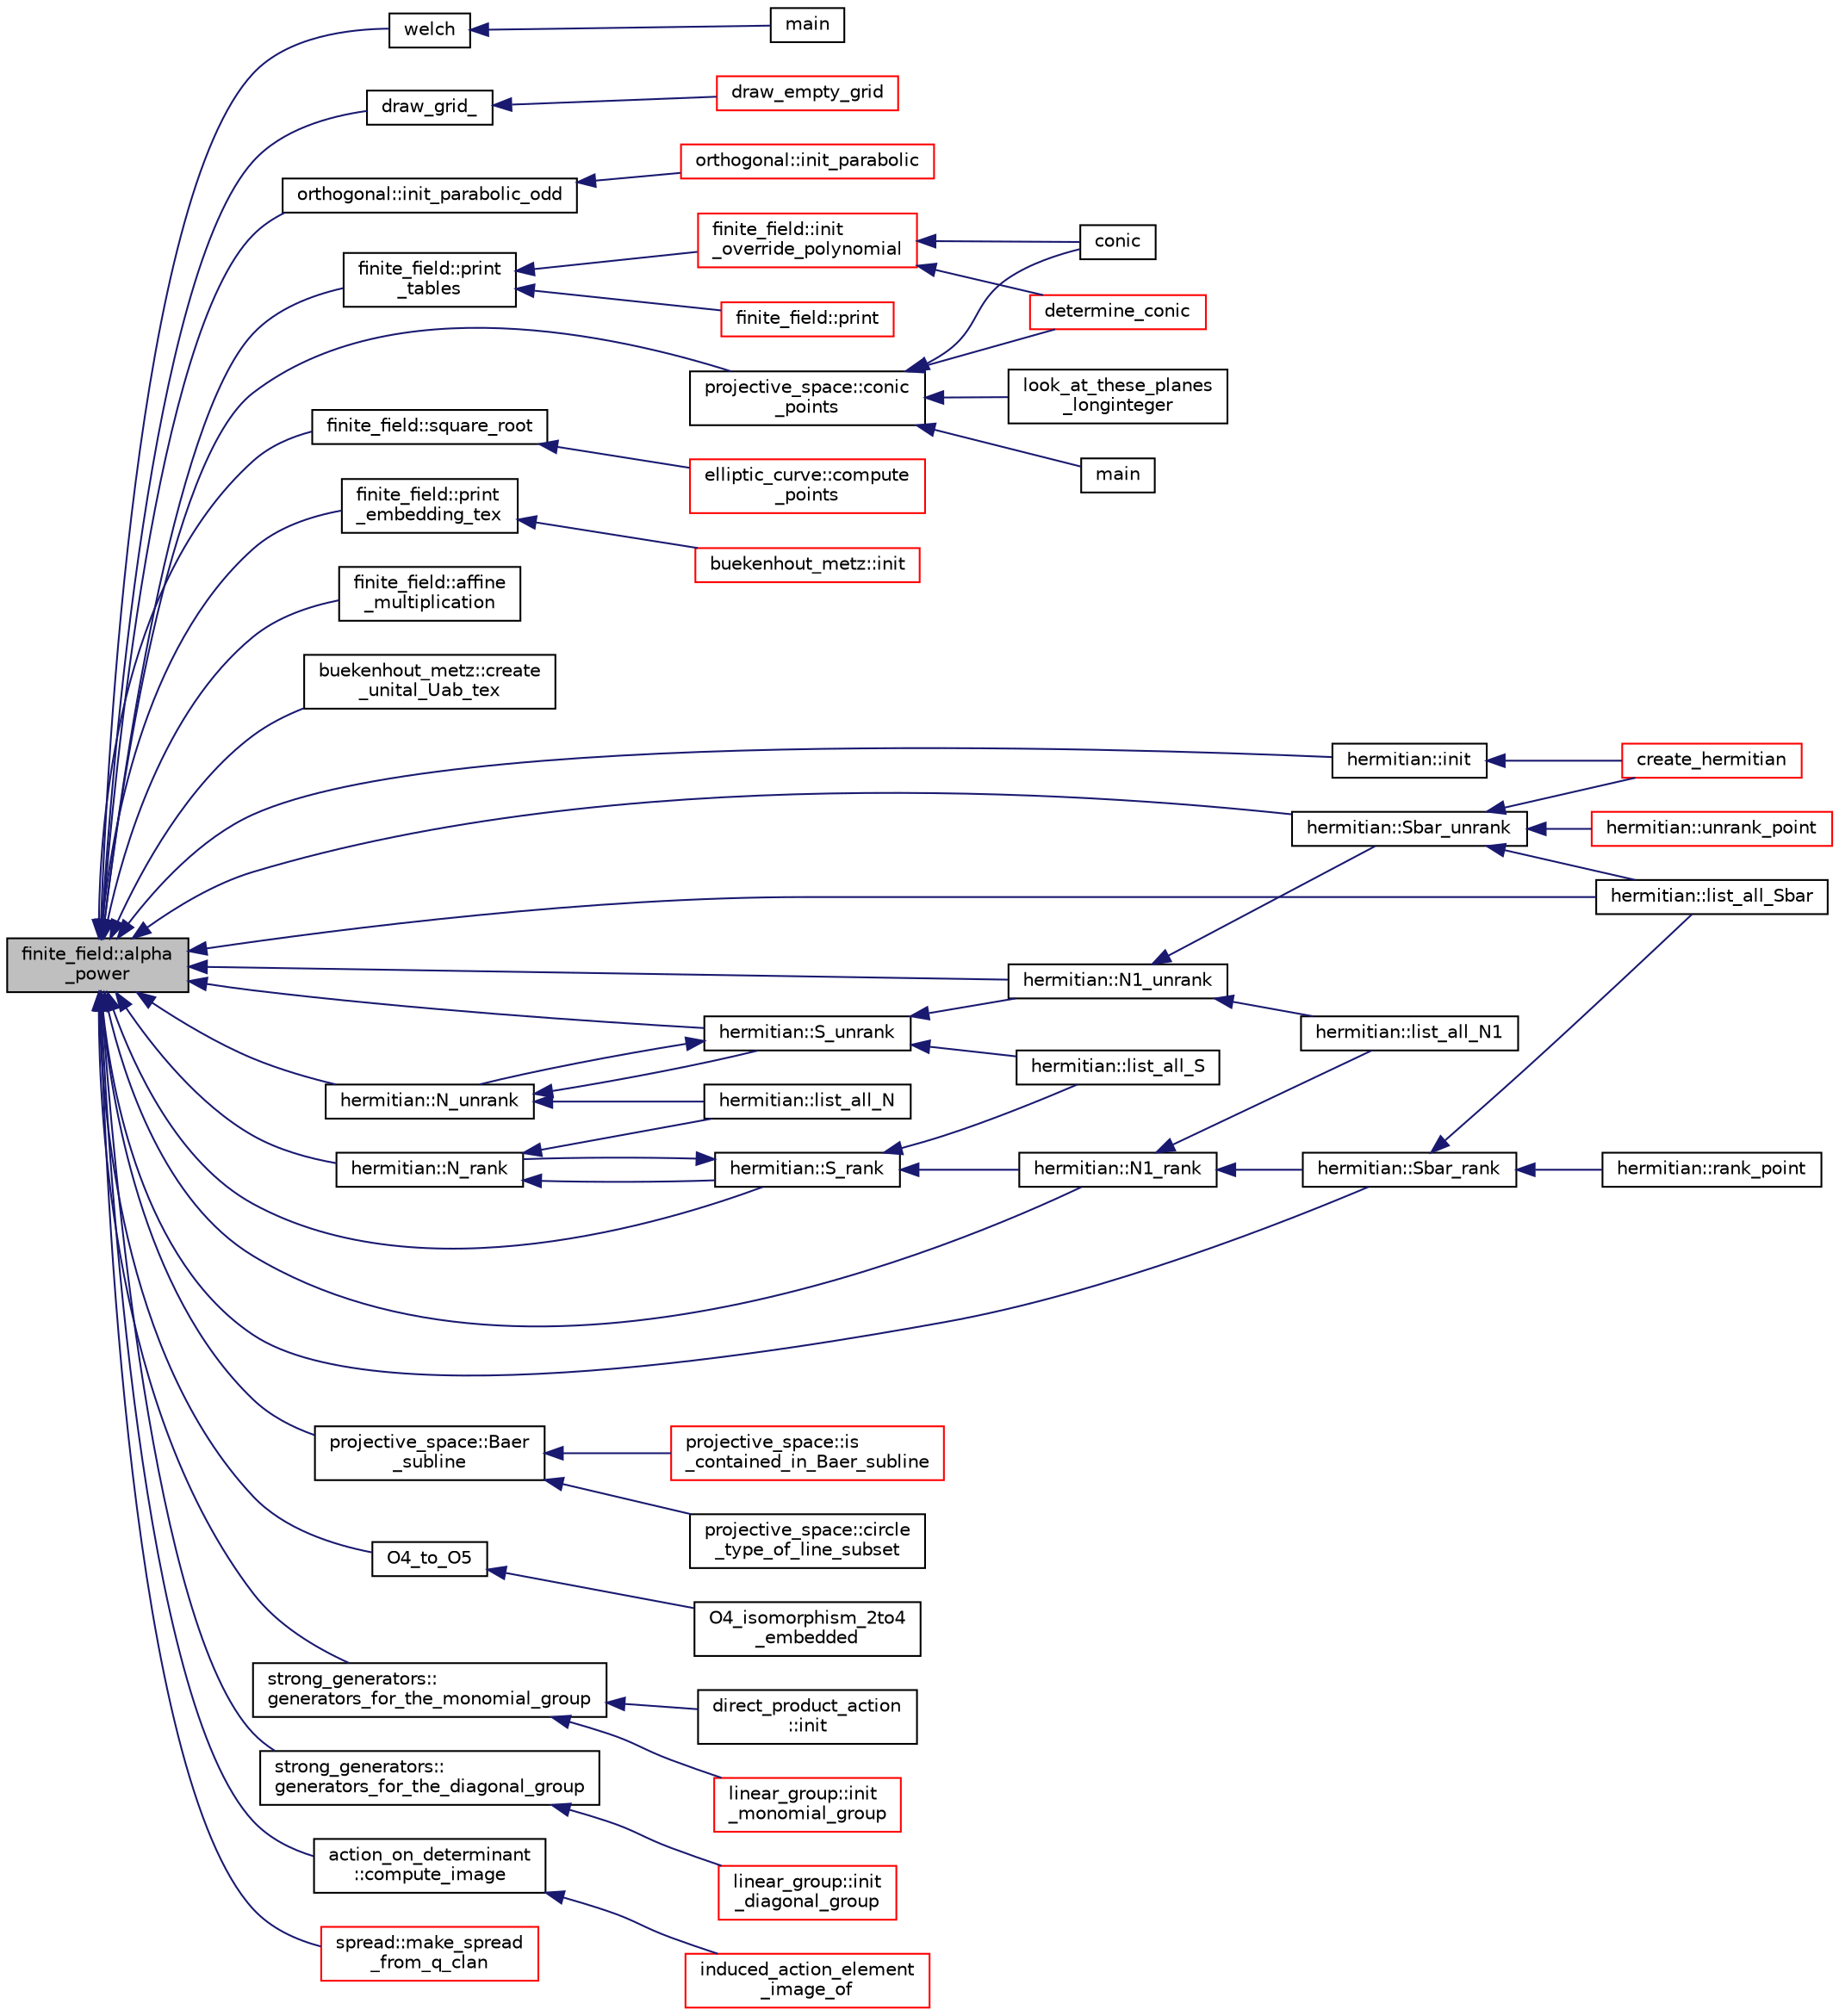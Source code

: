 digraph "finite_field::alpha_power"
{
  edge [fontname="Helvetica",fontsize="10",labelfontname="Helvetica",labelfontsize="10"];
  node [fontname="Helvetica",fontsize="10",shape=record];
  rankdir="LR";
  Node1436 [label="finite_field::alpha\l_power",height=0.2,width=0.4,color="black", fillcolor="grey75", style="filled", fontcolor="black"];
  Node1436 -> Node1437 [dir="back",color="midnightblue",fontsize="10",style="solid",fontname="Helvetica"];
  Node1437 [label="welch",height=0.2,width=0.4,color="black", fillcolor="white", style="filled",URL="$d6/d90/costas_8_c.html#a1be7f35236ad96218a7433ee282d50a8"];
  Node1437 -> Node1438 [dir="back",color="midnightblue",fontsize="10",style="solid",fontname="Helvetica"];
  Node1438 [label="main",height=0.2,width=0.4,color="black", fillcolor="white", style="filled",URL="$d6/d90/costas_8_c.html#a3c04138a5bfe5d72780bb7e82a18e627"];
  Node1436 -> Node1439 [dir="back",color="midnightblue",fontsize="10",style="solid",fontname="Helvetica"];
  Node1439 [label="draw_grid_",height=0.2,width=0.4,color="black", fillcolor="white", style="filled",URL="$da/d6d/field_8_c.html#a7d63b7cbb41f5eee173cf829ac238a23"];
  Node1439 -> Node1440 [dir="back",color="midnightblue",fontsize="10",style="solid",fontname="Helvetica"];
  Node1440 [label="draw_empty_grid",height=0.2,width=0.4,color="red", fillcolor="white", style="filled",URL="$da/d6d/field_8_c.html#a0d28d1958c704e954ef7bb377a58c811"];
  Node1436 -> Node1442 [dir="back",color="midnightblue",fontsize="10",style="solid",fontname="Helvetica"];
  Node1442 [label="orthogonal::init_parabolic_odd",height=0.2,width=0.4,color="black", fillcolor="white", style="filled",URL="$d7/daa/classorthogonal.html#adeb14ce7821acee632e1a1ca3975a201"];
  Node1442 -> Node1443 [dir="back",color="midnightblue",fontsize="10",style="solid",fontname="Helvetica"];
  Node1443 [label="orthogonal::init_parabolic",height=0.2,width=0.4,color="red", fillcolor="white", style="filled",URL="$d7/daa/classorthogonal.html#aef84a93f2f8973a3b5fc2d7d48b1d5ed"];
  Node1436 -> Node1453 [dir="back",color="midnightblue",fontsize="10",style="solid",fontname="Helvetica"];
  Node1453 [label="finite_field::print\l_tables",height=0.2,width=0.4,color="black", fillcolor="white", style="filled",URL="$df/d5a/classfinite__field.html#aa0bddbd3f44fb6012a198bfc3d0551fc"];
  Node1453 -> Node1454 [dir="back",color="midnightblue",fontsize="10",style="solid",fontname="Helvetica"];
  Node1454 [label="finite_field::init\l_override_polynomial",height=0.2,width=0.4,color="red", fillcolor="white", style="filled",URL="$df/d5a/classfinite__field.html#a39a40b052f326a05c5a1e6b13572f3e5"];
  Node1454 -> Node1460 [dir="back",color="midnightblue",fontsize="10",style="solid",fontname="Helvetica"];
  Node1460 [label="conic",height=0.2,width=0.4,color="black", fillcolor="white", style="filled",URL="$d4/de8/conic_8_c.html#a96def9474b981a9d5831a9b48d85d652"];
  Node1454 -> Node1475 [dir="back",color="midnightblue",fontsize="10",style="solid",fontname="Helvetica"];
  Node1475 [label="determine_conic",height=0.2,width=0.4,color="red", fillcolor="white", style="filled",URL="$d5/d87/globals_8h.html#a1f36b2be45a6576165929165abb56f1e"];
  Node1453 -> Node1477 [dir="back",color="midnightblue",fontsize="10",style="solid",fontname="Helvetica"];
  Node1477 [label="finite_field::print",height=0.2,width=0.4,color="red", fillcolor="white", style="filled",URL="$df/d5a/classfinite__field.html#a447940f58fdec6c099784a3e50501926"];
  Node1436 -> Node1482 [dir="back",color="midnightblue",fontsize="10",style="solid",fontname="Helvetica"];
  Node1482 [label="finite_field::square_root",height=0.2,width=0.4,color="black", fillcolor="white", style="filled",URL="$df/d5a/classfinite__field.html#a50de3105d50819ce6fd2ee00c1e6c757"];
  Node1482 -> Node1483 [dir="back",color="midnightblue",fontsize="10",style="solid",fontname="Helvetica"];
  Node1483 [label="elliptic_curve::compute\l_points",height=0.2,width=0.4,color="red", fillcolor="white", style="filled",URL="$d3/dea/classelliptic__curve.html#a07f848c282b8e731d9e99e9b358d5a9a"];
  Node1436 -> Node1485 [dir="back",color="midnightblue",fontsize="10",style="solid",fontname="Helvetica"];
  Node1485 [label="finite_field::print\l_embedding_tex",height=0.2,width=0.4,color="black", fillcolor="white", style="filled",URL="$df/d5a/classfinite__field.html#add368646c7d9f72fab0910e6328f4afd"];
  Node1485 -> Node1486 [dir="back",color="midnightblue",fontsize="10",style="solid",fontname="Helvetica"];
  Node1486 [label="buekenhout_metz::init",height=0.2,width=0.4,color="red", fillcolor="white", style="filled",URL="$d8/d98/classbuekenhout__metz.html#a9a784ac5ef293953fbf1c53419c6d02b"];
  Node1436 -> Node1488 [dir="back",color="midnightblue",fontsize="10",style="solid",fontname="Helvetica"];
  Node1488 [label="finite_field::affine\l_multiplication",height=0.2,width=0.4,color="black", fillcolor="white", style="filled",URL="$df/d5a/classfinite__field.html#a3ad98ce41bdaaa88159a6751734cd4c1"];
  Node1436 -> Node1489 [dir="back",color="midnightblue",fontsize="10",style="solid",fontname="Helvetica"];
  Node1489 [label="buekenhout_metz::create\l_unital_Uab_tex",height=0.2,width=0.4,color="black", fillcolor="white", style="filled",URL="$d8/d98/classbuekenhout__metz.html#aa293e5c9781709f5bfcd4185481eced5"];
  Node1436 -> Node1490 [dir="back",color="midnightblue",fontsize="10",style="solid",fontname="Helvetica"];
  Node1490 [label="hermitian::init",height=0.2,width=0.4,color="black", fillcolor="white", style="filled",URL="$d4/d11/classhermitian.html#a02a6643f6d2bcca20d3bf287d8745b35"];
  Node1490 -> Node1491 [dir="back",color="midnightblue",fontsize="10",style="solid",fontname="Helvetica"];
  Node1491 [label="create_hermitian",height=0.2,width=0.4,color="red", fillcolor="white", style="filled",URL="$d4/d67/geometry_8h.html#a55f161ce9981b4690fab656e5ba909f0"];
  Node1436 -> Node1492 [dir="back",color="midnightblue",fontsize="10",style="solid",fontname="Helvetica"];
  Node1492 [label="hermitian::list_all_Sbar",height=0.2,width=0.4,color="black", fillcolor="white", style="filled",URL="$d4/d11/classhermitian.html#a84c1abdcb4474b87a2a942f5ff4b0b1c"];
  Node1436 -> Node1493 [dir="back",color="midnightblue",fontsize="10",style="solid",fontname="Helvetica"];
  Node1493 [label="hermitian::N_unrank",height=0.2,width=0.4,color="black", fillcolor="white", style="filled",URL="$d4/d11/classhermitian.html#a14b8d2fefc06ee5a6dddd22360178f78"];
  Node1493 -> Node1494 [dir="back",color="midnightblue",fontsize="10",style="solid",fontname="Helvetica"];
  Node1494 [label="hermitian::list_all_N",height=0.2,width=0.4,color="black", fillcolor="white", style="filled",URL="$d4/d11/classhermitian.html#aa3df8a3bcdea19eaed6a63ec15c79e54"];
  Node1493 -> Node1495 [dir="back",color="midnightblue",fontsize="10",style="solid",fontname="Helvetica"];
  Node1495 [label="hermitian::S_unrank",height=0.2,width=0.4,color="black", fillcolor="white", style="filled",URL="$d4/d11/classhermitian.html#a99def79f7db25874225ac043dd7f2180"];
  Node1495 -> Node1496 [dir="back",color="midnightblue",fontsize="10",style="solid",fontname="Helvetica"];
  Node1496 [label="hermitian::list_all_S",height=0.2,width=0.4,color="black", fillcolor="white", style="filled",URL="$d4/d11/classhermitian.html#ab0a4319e5d2040ca2c3fdc2191b98c7b"];
  Node1495 -> Node1493 [dir="back",color="midnightblue",fontsize="10",style="solid",fontname="Helvetica"];
  Node1495 -> Node1497 [dir="back",color="midnightblue",fontsize="10",style="solid",fontname="Helvetica"];
  Node1497 [label="hermitian::N1_unrank",height=0.2,width=0.4,color="black", fillcolor="white", style="filled",URL="$d4/d11/classhermitian.html#a7c5b5487eaa9f3647f3c0930a4883dad"];
  Node1497 -> Node1498 [dir="back",color="midnightblue",fontsize="10",style="solid",fontname="Helvetica"];
  Node1498 [label="hermitian::list_all_N1",height=0.2,width=0.4,color="black", fillcolor="white", style="filled",URL="$d4/d11/classhermitian.html#ae8094c1f22738d61696c3ecdee6749c9"];
  Node1497 -> Node1499 [dir="back",color="midnightblue",fontsize="10",style="solid",fontname="Helvetica"];
  Node1499 [label="hermitian::Sbar_unrank",height=0.2,width=0.4,color="black", fillcolor="white", style="filled",URL="$d4/d11/classhermitian.html#a19630659be24378fa4aa97f23d19bc3d"];
  Node1499 -> Node1491 [dir="back",color="midnightblue",fontsize="10",style="solid",fontname="Helvetica"];
  Node1499 -> Node1500 [dir="back",color="midnightblue",fontsize="10",style="solid",fontname="Helvetica"];
  Node1500 [label="hermitian::unrank_point",height=0.2,width=0.4,color="red", fillcolor="white", style="filled",URL="$d4/d11/classhermitian.html#a566d94eb39bb2408a88b4924b3565b17"];
  Node1499 -> Node1492 [dir="back",color="midnightblue",fontsize="10",style="solid",fontname="Helvetica"];
  Node1436 -> Node1502 [dir="back",color="midnightblue",fontsize="10",style="solid",fontname="Helvetica"];
  Node1502 [label="hermitian::N_rank",height=0.2,width=0.4,color="black", fillcolor="white", style="filled",URL="$d4/d11/classhermitian.html#a8c7ec85ac5e9899ebf3d5c3d58ca64da"];
  Node1502 -> Node1494 [dir="back",color="midnightblue",fontsize="10",style="solid",fontname="Helvetica"];
  Node1502 -> Node1503 [dir="back",color="midnightblue",fontsize="10",style="solid",fontname="Helvetica"];
  Node1503 [label="hermitian::S_rank",height=0.2,width=0.4,color="black", fillcolor="white", style="filled",URL="$d4/d11/classhermitian.html#ad1fcccaaee63d207a9e7adef62b7a01a"];
  Node1503 -> Node1496 [dir="back",color="midnightblue",fontsize="10",style="solid",fontname="Helvetica"];
  Node1503 -> Node1502 [dir="back",color="midnightblue",fontsize="10",style="solid",fontname="Helvetica"];
  Node1503 -> Node1504 [dir="back",color="midnightblue",fontsize="10",style="solid",fontname="Helvetica"];
  Node1504 [label="hermitian::N1_rank",height=0.2,width=0.4,color="black", fillcolor="white", style="filled",URL="$d4/d11/classhermitian.html#a334681066fd4e89ec0e3c672dde9ef7a"];
  Node1504 -> Node1498 [dir="back",color="midnightblue",fontsize="10",style="solid",fontname="Helvetica"];
  Node1504 -> Node1505 [dir="back",color="midnightblue",fontsize="10",style="solid",fontname="Helvetica"];
  Node1505 [label="hermitian::Sbar_rank",height=0.2,width=0.4,color="black", fillcolor="white", style="filled",URL="$d4/d11/classhermitian.html#a5ef2f95dc64a0d5797c324badd615eef"];
  Node1505 -> Node1506 [dir="back",color="midnightblue",fontsize="10",style="solid",fontname="Helvetica"];
  Node1506 [label="hermitian::rank_point",height=0.2,width=0.4,color="black", fillcolor="white", style="filled",URL="$d4/d11/classhermitian.html#aabcb3c8b3fa2eb0fd676a253db9d917c"];
  Node1505 -> Node1492 [dir="back",color="midnightblue",fontsize="10",style="solid",fontname="Helvetica"];
  Node1436 -> Node1497 [dir="back",color="midnightblue",fontsize="10",style="solid",fontname="Helvetica"];
  Node1436 -> Node1504 [dir="back",color="midnightblue",fontsize="10",style="solid",fontname="Helvetica"];
  Node1436 -> Node1495 [dir="back",color="midnightblue",fontsize="10",style="solid",fontname="Helvetica"];
  Node1436 -> Node1503 [dir="back",color="midnightblue",fontsize="10",style="solid",fontname="Helvetica"];
  Node1436 -> Node1499 [dir="back",color="midnightblue",fontsize="10",style="solid",fontname="Helvetica"];
  Node1436 -> Node1505 [dir="back",color="midnightblue",fontsize="10",style="solid",fontname="Helvetica"];
  Node1436 -> Node1507 [dir="back",color="midnightblue",fontsize="10",style="solid",fontname="Helvetica"];
  Node1507 [label="projective_space::conic\l_points",height=0.2,width=0.4,color="black", fillcolor="white", style="filled",URL="$d2/d17/classprojective__space.html#ac89e189c57d38120fd83fec078fd59e8"];
  Node1507 -> Node1460 [dir="back",color="midnightblue",fontsize="10",style="solid",fontname="Helvetica"];
  Node1507 -> Node1508 [dir="back",color="midnightblue",fontsize="10",style="solid",fontname="Helvetica"];
  Node1508 [label="look_at_these_planes\l_longinteger",height=0.2,width=0.4,color="black", fillcolor="white", style="filled",URL="$da/d90/analyze_8_c.html#ae230005122bb89f7409f5937134b73bf"];
  Node1507 -> Node1509 [dir="back",color="midnightblue",fontsize="10",style="solid",fontname="Helvetica"];
  Node1509 [label="main",height=0.2,width=0.4,color="black", fillcolor="white", style="filled",URL="$de/d27/determine__conic_8_c.html#a3c04138a5bfe5d72780bb7e82a18e627"];
  Node1507 -> Node1475 [dir="back",color="midnightblue",fontsize="10",style="solid",fontname="Helvetica"];
  Node1436 -> Node1510 [dir="back",color="midnightblue",fontsize="10",style="solid",fontname="Helvetica"];
  Node1510 [label="projective_space::Baer\l_subline",height=0.2,width=0.4,color="black", fillcolor="white", style="filled",URL="$d2/d17/classprojective__space.html#a7a49e87d5fede7d6264dccca3aa3b8fa"];
  Node1510 -> Node1511 [dir="back",color="midnightblue",fontsize="10",style="solid",fontname="Helvetica"];
  Node1511 [label="projective_space::is\l_contained_in_Baer_subline",height=0.2,width=0.4,color="red", fillcolor="white", style="filled",URL="$d2/d17/classprojective__space.html#a6730e59a3a7c1f50d671671c628144be"];
  Node1510 -> Node1516 [dir="back",color="midnightblue",fontsize="10",style="solid",fontname="Helvetica"];
  Node1516 [label="projective_space::circle\l_type_of_line_subset",height=0.2,width=0.4,color="black", fillcolor="white", style="filled",URL="$d2/d17/classprojective__space.html#ab736c4232b0839af699950c8933be60e"];
  Node1436 -> Node1517 [dir="back",color="midnightblue",fontsize="10",style="solid",fontname="Helvetica"];
  Node1517 [label="O4_to_O5",height=0.2,width=0.4,color="black", fillcolor="white", style="filled",URL="$dc/dd4/group__actions_8h.html#af20467afc2151efb154c3c86ae5e1e5a"];
  Node1517 -> Node1518 [dir="back",color="midnightblue",fontsize="10",style="solid",fontname="Helvetica"];
  Node1518 [label="O4_isomorphism_2to4\l_embedded",height=0.2,width=0.4,color="black", fillcolor="white", style="filled",URL="$dc/dd4/group__actions_8h.html#aa6a3808993602713a701a20d3905ebe1"];
  Node1436 -> Node1519 [dir="back",color="midnightblue",fontsize="10",style="solid",fontname="Helvetica"];
  Node1519 [label="strong_generators::\lgenerators_for_the_monomial_group",height=0.2,width=0.4,color="black", fillcolor="white", style="filled",URL="$dc/d09/classstrong__generators.html#a504b7cefda70b646b2064f80784d7f8a"];
  Node1519 -> Node1520 [dir="back",color="midnightblue",fontsize="10",style="solid",fontname="Helvetica"];
  Node1520 [label="direct_product_action\l::init",height=0.2,width=0.4,color="black", fillcolor="white", style="filled",URL="$d3/d78/classdirect__product__action.html#aad40060e5821c011cccaa65a5c4df64f"];
  Node1519 -> Node1521 [dir="back",color="midnightblue",fontsize="10",style="solid",fontname="Helvetica"];
  Node1521 [label="linear_group::init\l_monomial_group",height=0.2,width=0.4,color="red", fillcolor="white", style="filled",URL="$df/d5a/classlinear__group.html#a7ef61a70f292d575f665da5d72077c8f"];
  Node1436 -> Node1528 [dir="back",color="midnightblue",fontsize="10",style="solid",fontname="Helvetica"];
  Node1528 [label="strong_generators::\lgenerators_for_the_diagonal_group",height=0.2,width=0.4,color="black", fillcolor="white", style="filled",URL="$dc/d09/classstrong__generators.html#a560ff860f139f7f02f293fa7f5f01aff"];
  Node1528 -> Node1529 [dir="back",color="midnightblue",fontsize="10",style="solid",fontname="Helvetica"];
  Node1529 [label="linear_group::init\l_diagonal_group",height=0.2,width=0.4,color="red", fillcolor="white", style="filled",URL="$df/d5a/classlinear__group.html#aaeeb26cf2ee1891b04d8925ddd1c18dd"];
  Node1436 -> Node1530 [dir="back",color="midnightblue",fontsize="10",style="solid",fontname="Helvetica"];
  Node1530 [label="action_on_determinant\l::compute_image",height=0.2,width=0.4,color="black", fillcolor="white", style="filled",URL="$d4/d32/classaction__on__determinant.html#afc50562cf0aa95e81eb0062749dc3940"];
  Node1530 -> Node1531 [dir="back",color="midnightblue",fontsize="10",style="solid",fontname="Helvetica"];
  Node1531 [label="induced_action_element\l_image_of",height=0.2,width=0.4,color="red", fillcolor="white", style="filled",URL="$d3/d27/interface_8_c.html#a821850d6c3988dd122de0489cd36f0f0"];
  Node1436 -> Node1725 [dir="back",color="midnightblue",fontsize="10",style="solid",fontname="Helvetica"];
  Node1725 [label="spread::make_spread\l_from_q_clan",height=0.2,width=0.4,color="red", fillcolor="white", style="filled",URL="$da/dc1/classspread.html#a3dcf930f3e0d9ebdead688a37cddd967"];
}
